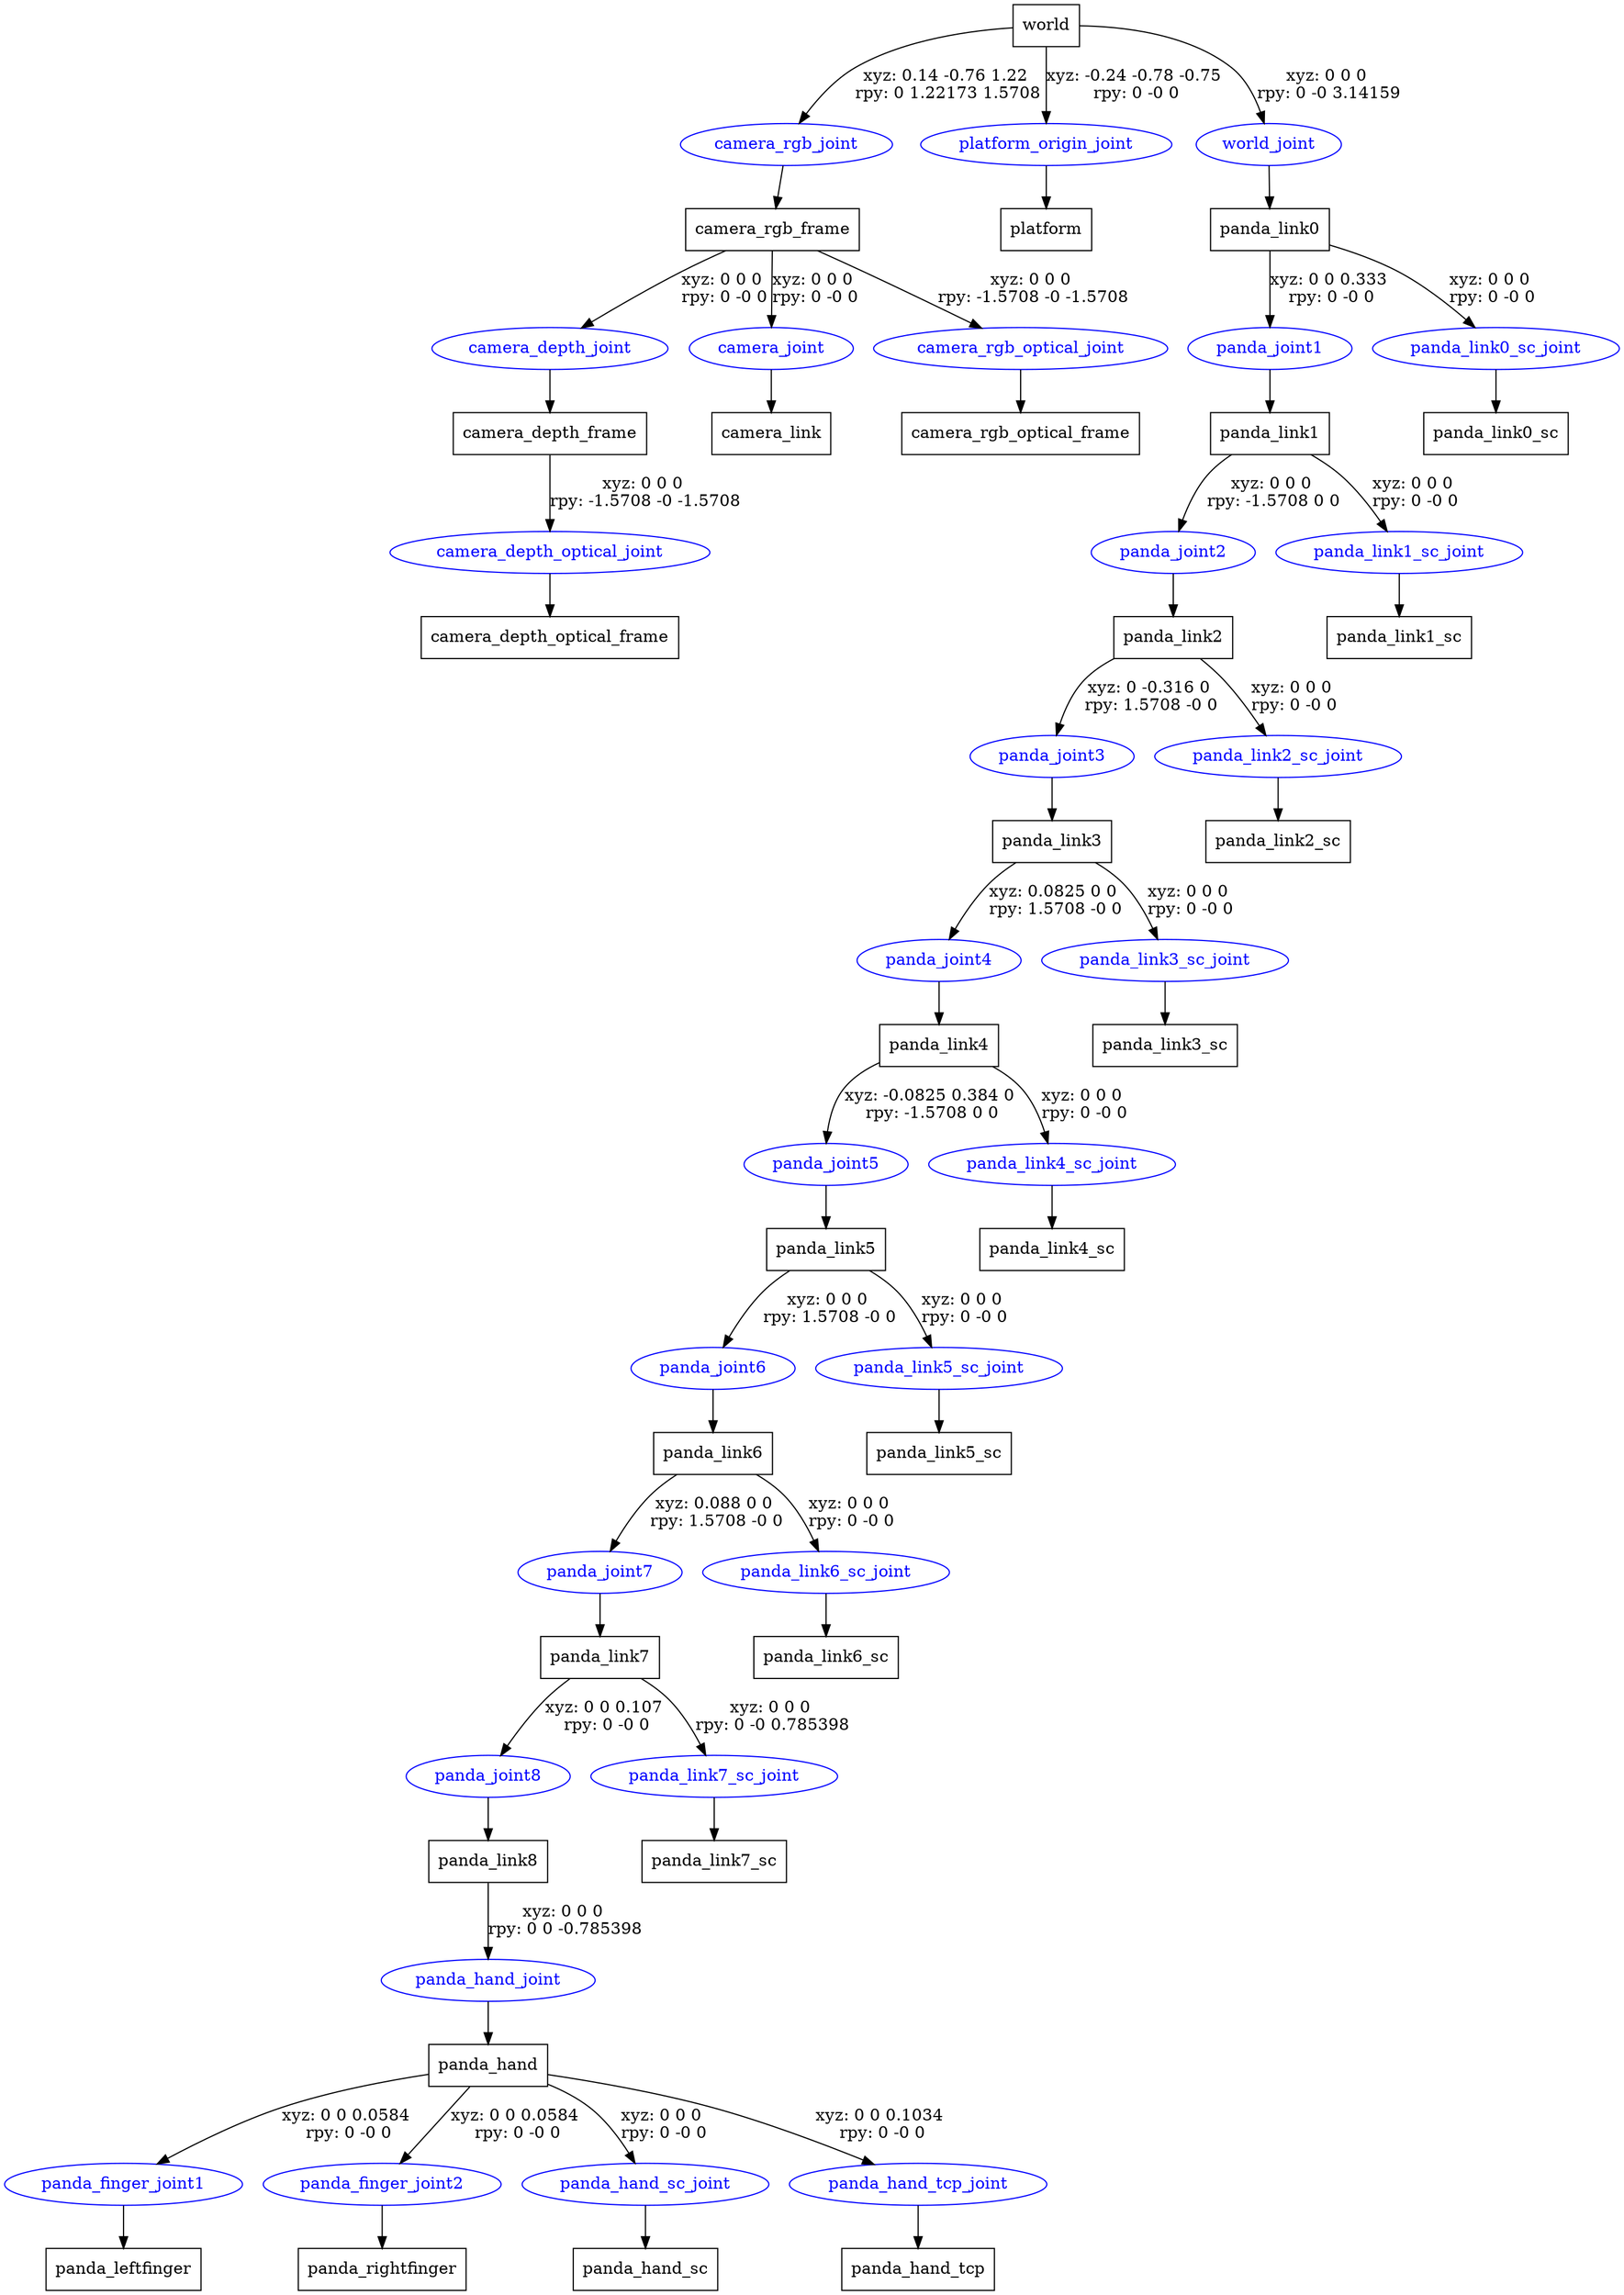 digraph G {
node [shape=box];
"world" [label="world"];
"camera_rgb_frame" [label="camera_rgb_frame"];
"camera_depth_frame" [label="camera_depth_frame"];
"camera_depth_optical_frame" [label="camera_depth_optical_frame"];
"camera_link" [label="camera_link"];
"camera_rgb_optical_frame" [label="camera_rgb_optical_frame"];
"platform" [label="platform"];
"panda_link0" [label="panda_link0"];
"panda_link1" [label="panda_link1"];
"panda_link2" [label="panda_link2"];
"panda_link3" [label="panda_link3"];
"panda_link4" [label="panda_link4"];
"panda_link5" [label="panda_link5"];
"panda_link6" [label="panda_link6"];
"panda_link7" [label="panda_link7"];
"panda_link8" [label="panda_link8"];
"panda_hand" [label="panda_hand"];
"panda_leftfinger" [label="panda_leftfinger"];
"panda_rightfinger" [label="panda_rightfinger"];
"panda_hand_sc" [label="panda_hand_sc"];
"panda_hand_tcp" [label="panda_hand_tcp"];
"panda_link7_sc" [label="panda_link7_sc"];
"panda_link6_sc" [label="panda_link6_sc"];
"panda_link5_sc" [label="panda_link5_sc"];
"panda_link4_sc" [label="panda_link4_sc"];
"panda_link3_sc" [label="panda_link3_sc"];
"panda_link2_sc" [label="panda_link2_sc"];
"panda_link1_sc" [label="panda_link1_sc"];
"panda_link0_sc" [label="panda_link0_sc"];
node [shape=ellipse, color=blue, fontcolor=blue];
"world" -> "camera_rgb_joint" [label="xyz: 0.14 -0.76 1.22 \nrpy: 0 1.22173 1.5708"]
"camera_rgb_joint" -> "camera_rgb_frame"
"camera_rgb_frame" -> "camera_depth_joint" [label="xyz: 0 0 0 \nrpy: 0 -0 0"]
"camera_depth_joint" -> "camera_depth_frame"
"camera_depth_frame" -> "camera_depth_optical_joint" [label="xyz: 0 0 0 \nrpy: -1.5708 -0 -1.5708"]
"camera_depth_optical_joint" -> "camera_depth_optical_frame"
"camera_rgb_frame" -> "camera_joint" [label="xyz: 0 0 0 \nrpy: 0 -0 0"]
"camera_joint" -> "camera_link"
"camera_rgb_frame" -> "camera_rgb_optical_joint" [label="xyz: 0 0 0 \nrpy: -1.5708 -0 -1.5708"]
"camera_rgb_optical_joint" -> "camera_rgb_optical_frame"
"world" -> "platform_origin_joint" [label="xyz: -0.24 -0.78 -0.75 \nrpy: 0 -0 0"]
"platform_origin_joint" -> "platform"
"world" -> "world_joint" [label="xyz: 0 0 0 \nrpy: 0 -0 3.14159"]
"world_joint" -> "panda_link0"
"panda_link0" -> "panda_joint1" [label="xyz: 0 0 0.333 \nrpy: 0 -0 0"]
"panda_joint1" -> "panda_link1"
"panda_link1" -> "panda_joint2" [label="xyz: 0 0 0 \nrpy: -1.5708 0 0"]
"panda_joint2" -> "panda_link2"
"panda_link2" -> "panda_joint3" [label="xyz: 0 -0.316 0 \nrpy: 1.5708 -0 0"]
"panda_joint3" -> "panda_link3"
"panda_link3" -> "panda_joint4" [label="xyz: 0.0825 0 0 \nrpy: 1.5708 -0 0"]
"panda_joint4" -> "panda_link4"
"panda_link4" -> "panda_joint5" [label="xyz: -0.0825 0.384 0 \nrpy: -1.5708 0 0"]
"panda_joint5" -> "panda_link5"
"panda_link5" -> "panda_joint6" [label="xyz: 0 0 0 \nrpy: 1.5708 -0 0"]
"panda_joint6" -> "panda_link6"
"panda_link6" -> "panda_joint7" [label="xyz: 0.088 0 0 \nrpy: 1.5708 -0 0"]
"panda_joint7" -> "panda_link7"
"panda_link7" -> "panda_joint8" [label="xyz: 0 0 0.107 \nrpy: 0 -0 0"]
"panda_joint8" -> "panda_link8"
"panda_link8" -> "panda_hand_joint" [label="xyz: 0 0 0 \nrpy: 0 0 -0.785398"]
"panda_hand_joint" -> "panda_hand"
"panda_hand" -> "panda_finger_joint1" [label="xyz: 0 0 0.0584 \nrpy: 0 -0 0"]
"panda_finger_joint1" -> "panda_leftfinger"
"panda_hand" -> "panda_finger_joint2" [label="xyz: 0 0 0.0584 \nrpy: 0 -0 0"]
"panda_finger_joint2" -> "panda_rightfinger"
"panda_hand" -> "panda_hand_sc_joint" [label="xyz: 0 0 0 \nrpy: 0 -0 0"]
"panda_hand_sc_joint" -> "panda_hand_sc"
"panda_hand" -> "panda_hand_tcp_joint" [label="xyz: 0 0 0.1034 \nrpy: 0 -0 0"]
"panda_hand_tcp_joint" -> "panda_hand_tcp"
"panda_link7" -> "panda_link7_sc_joint" [label="xyz: 0 0 0 \nrpy: 0 -0 0.785398"]
"panda_link7_sc_joint" -> "panda_link7_sc"
"panda_link6" -> "panda_link6_sc_joint" [label="xyz: 0 0 0 \nrpy: 0 -0 0"]
"panda_link6_sc_joint" -> "panda_link6_sc"
"panda_link5" -> "panda_link5_sc_joint" [label="xyz: 0 0 0 \nrpy: 0 -0 0"]
"panda_link5_sc_joint" -> "panda_link5_sc"
"panda_link4" -> "panda_link4_sc_joint" [label="xyz: 0 0 0 \nrpy: 0 -0 0"]
"panda_link4_sc_joint" -> "panda_link4_sc"
"panda_link3" -> "panda_link3_sc_joint" [label="xyz: 0 0 0 \nrpy: 0 -0 0"]
"panda_link3_sc_joint" -> "panda_link3_sc"
"panda_link2" -> "panda_link2_sc_joint" [label="xyz: 0 0 0 \nrpy: 0 -0 0"]
"panda_link2_sc_joint" -> "panda_link2_sc"
"panda_link1" -> "panda_link1_sc_joint" [label="xyz: 0 0 0 \nrpy: 0 -0 0"]
"panda_link1_sc_joint" -> "panda_link1_sc"
"panda_link0" -> "panda_link0_sc_joint" [label="xyz: 0 0 0 \nrpy: 0 -0 0"]
"panda_link0_sc_joint" -> "panda_link0_sc"
}
